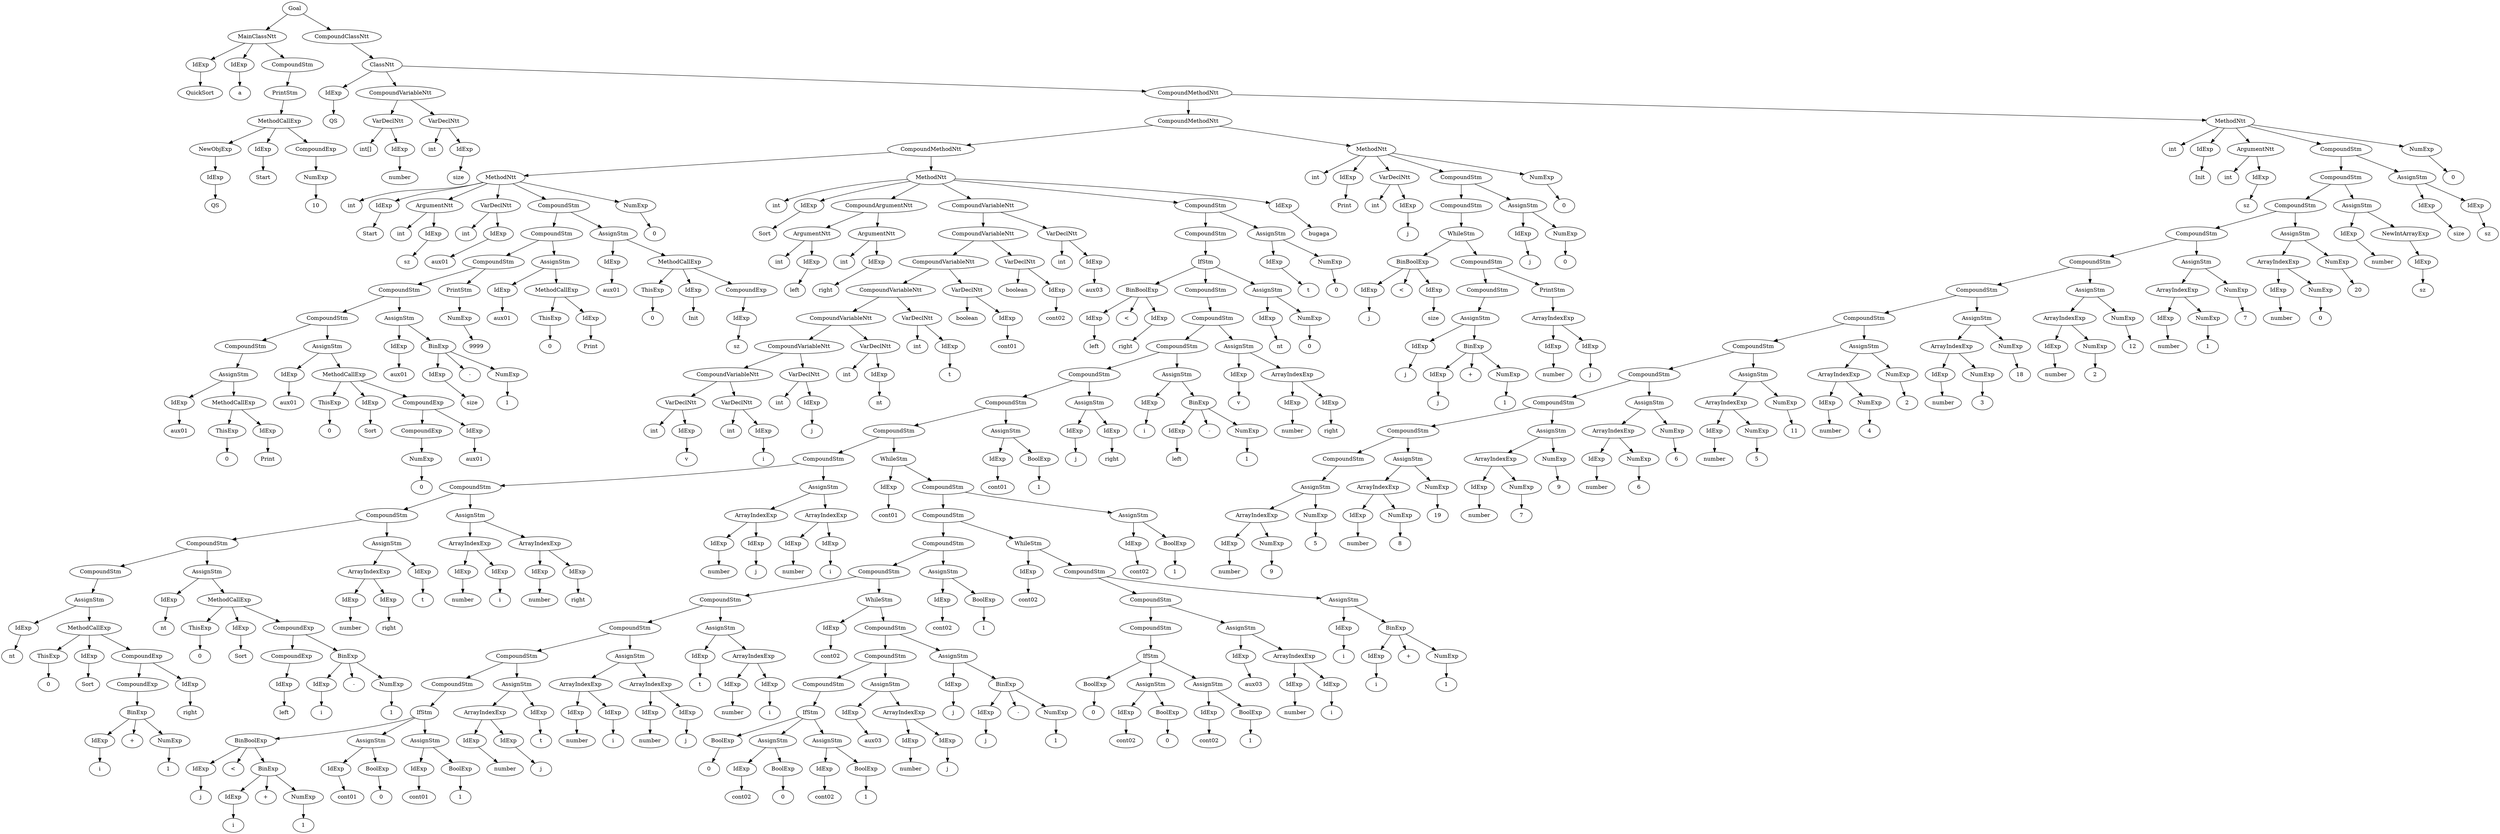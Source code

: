 digraph my_graph {
-1261427408;
-1261427408[label = "Goal"];
-1261427408->-1261434128;
-1261434128[label = "MainClassNtt"];
-1261434128->-1255141552
-1255141552[label = "IdExp"];
-1255141552->-1255141536;
-1255141536[label = "QuickSort"];
-1261434128->-1255141616
-1255141616[label = "IdExp"];
-1255141616->-1255141600;
-1255141600[label = "a"];
-1261434128->-1261434080;
-1261434080[label = "CompoundStm"];
-1261434080->-1257240656;
-1257240656[label = "PrintStm"];
-1257240656->-1261434032
-1261434032[label = "MethodCallExp"];
-1261434032->-1261433888
-1261433888[label = "NewObjExp"];
-1261433888->-1255141680
-1255141680[label = "IdExp"];
-1255141680->-1255141664;
-1255141664[label = "QS"];
-1261434032->-1255141744
-1255141744[label = "IdExp"];
-1255141744->-1255141728;
-1255141728[label = "Start"];
-1261434032->-1261433984;
-1261433984[label = "CompoundExp"];
-1261433984->-1261433936
-1261433936[label = "NumExp"];
-1261433936->-1261433920;
-1261433920[label = "10"];
-1261427408->-1261427360;
-1261427360[label = "CompoundClassNtt"];
-1261427360->-1261427312;
-1261427312[label = "ClassNtt"];
-1261427312->-1255141808
-1255141808[label = "IdExp"];
-1255141808->-1255141792;
-1255141792[label = "QS"];
-1261427312->-1261434320;
-1261434320[label = "CompoundVariableNtt"];
-1261434320->-1261434176;
-1261434176[label = "VarDeclNtt"];
-1261434176->-1257240688;
-1257240688[label = "int[]" ];
-1261434176->-1255141872
-1255141872[label = "IdExp"];
-1255141872->-1255141856;
-1255141856[label = "number"];
-1261434320->-1261434272;
-1261434272[label = "VarDeclNtt"];
-1261434272->-1257240720;
-1257240720[label = "int" ];
-1261434272->-1255141936
-1255141936[label = "IdExp"];
-1255141936->-1255141920;
-1255141920[label = "size"];
-1261427312->-1261427264;
-1261427264[label = "CompoundMethodNtt"];
-1261427264->-1261430576;
-1261430576[label = "CompoundMethodNtt"];
-1261430576->-1261429808;
-1261429808[label = "CompoundMethodNtt"];
-1261429808->-1255142960;
-1255142960[label = "MethodNtt"];
-1255142960->-1257240752;
-1257240752[label = "int" ];
-1255142960->-1255142000
-1255142000[label = "IdExp"];
-1255142000->-1255141984;
-1255141984[label = "Start"];
-1255142960->-1261434368;
-1261434368[label = "ArgumentNtt"];
-1261434368->-1257240784;
-1257240784[label = "int" ];
-1261434368->-1255142064
-1255142064[label = "IdExp"];
-1255142064->-1255142048;
-1255142048[label = "sz"];
-1255142960->-1261434464;
-1261434464[label = "VarDeclNtt"];
-1261434464->-1257240816;
-1257240816[label = "int" ];
-1261434464->-1255142128
-1255142128[label = "IdExp"];
-1255142128->-1255142112;
-1255142112[label = "aux01"];
-1255142960->-1261435760;
-1261435760[label = "CompoundStm"];
-1261435760->-1261435712;
-1261435712[label = "CompoundStm"];
-1261435712->-1261435664;
-1261435664[label = "CompoundStm"];
-1261435664->-1261435616;
-1261435616[label = "CompoundStm"];
-1261435616->-1261435568;
-1261435568[label = "CompoundStm"];
-1261435568->-1261435520;
-1261435520[label = "CompoundStm"];
-1261435520->-1261435472;
-1261435472[label = "AssignStm"];
-1261435472->-1255142832
-1255142832[label = "IdExp"];
-1255142832->-1255142816;
-1255142816[label = "aux01"];
-1261435472->-1261435424
-1261435424[label = "MethodCallExp"];
-1261435424->-1261435376
-1261435376[label = "ThisExp"];
-1261435376->-1261435360;
-1261435360[label = "0"];
-1261435424->-1255142896
-1255142896[label = "IdExp"];
-1255142896->-1255142880;
-1255142880[label = "Print"];
-1261435568->-1261435328;
-1261435328[label = "AssignStm"];
-1261435328->-1255142640
-1255142640[label = "IdExp"];
-1255142640->-1255142624;
-1255142624[label = "aux01"];
-1261435328->-1261435280
-1261435280[label = "MethodCallExp"];
-1261435280->-1261435088
-1261435088[label = "ThisExp"];
-1261435088->-1261435072;
-1261435072[label = "0"];
-1261435280->-1255142704
-1255142704[label = "IdExp"];
-1255142704->-1255142688;
-1255142688[label = "Sort"];
-1261435280->-1261435232;
-1261435232[label = "CompoundExp"];
-1261435232->-1261435184;
-1261435184[label = "CompoundExp"];
-1261435184->-1261435136
-1261435136[label = "NumExp"];
-1261435136->-1261435120;
-1261435120[label = "0"];
-1261435232->-1255142768
-1255142768[label = "IdExp"];
-1255142768->-1255142752;
-1255142752[label = "aux01"];
-1261435616->-1261435040;
-1261435040[label = "AssignStm"];
-1261435040->-1255142512
-1255142512[label = "IdExp"];
-1255142512->-1255142496;
-1255142496[label = "aux01"];
-1261435040->-1261434992;
-1261434992[label = "BinExp"];
-1261434992->-1255142576
-1255142576[label = "IdExp"];
-1255142576->-1255142560;
-1255142560[label = "size"];
-1261434992->-1261434968;
-1261434968[label = "-" ];
-1261434992->-1261434944
-1261434944[label = "NumExp"];
-1261434944->-1261434928;
-1261434928[label = "1"];
-1261435664->-1257240848;
-1257240848[label = "PrintStm"];
-1257240848->-1261434896
-1261434896[label = "NumExp"];
-1261434896->-1261434880;
-1261434880[label = "9999"];
-1261435712->-1261434848;
-1261434848[label = "AssignStm"];
-1261434848->-1255142384
-1255142384[label = "IdExp"];
-1255142384->-1255142368;
-1255142368[label = "aux01"];
-1261434848->-1261434800
-1261434800[label = "MethodCallExp"];
-1261434800->-1261434752
-1261434752[label = "ThisExp"];
-1261434752->-1261434736;
-1261434736[label = "0"];
-1261434800->-1255142448
-1255142448[label = "IdExp"];
-1255142448->-1255142432;
-1255142432[label = "Print"];
-1261435760->-1261434704;
-1261434704[label = "AssignStm"];
-1261434704->-1255142192
-1255142192[label = "IdExp"];
-1255142192->-1255142176;
-1255142176[label = "aux01"];
-1261434704->-1261434656
-1261434656[label = "MethodCallExp"];
-1261434656->-1261434560
-1261434560[label = "ThisExp"];
-1261434560->-1261434544;
-1261434544[label = "0"];
-1261434656->-1255142256
-1255142256[label = "IdExp"];
-1255142256->-1255142240;
-1255142240[label = "Init"];
-1261434656->-1261434608;
-1261434608[label = "CompoundExp"];
-1261434608->-1255142320
-1255142320[label = "IdExp"];
-1255142320->-1255142304;
-1255142304[label = "sz"];
-1255142960->-1261435808
-1261435808[label = "NumExp"];
-1261435808->-1261435792;
-1261435792[label = "0"];
-1261429808->-1255139952;
-1255139952[label = "MethodNtt"];
-1255139952->-1257240880;
-1257240880[label = "int" ];
-1255139952->-1255143024
-1255143024[label = "IdExp"];
-1255143024->-1255143008;
-1255143008[label = "Sort"];
-1255139952->-1261436048;
-1261436048[label = "CompoundArgumentNtt"];
-1261436048->-1261435904;
-1261435904[label = "ArgumentNtt"];
-1261435904->-1257240912;
-1257240912[label = "int" ];
-1261435904->-1255143088
-1255143088[label = "IdExp"];
-1255143088->-1255143072;
-1255143072[label = "left"];
-1261436048->-1261436000;
-1261436000[label = "ArgumentNtt"];
-1261436000->-1257240944;
-1257240944[label = "int" ];
-1261436000->-1255143152
-1255143152[label = "IdExp"];
-1255143152->-1255143136;
-1255143136[label = "right"];
-1255139952->-1261436816;
-1261436816[label = "CompoundVariableNtt"];
-1261436816->-1261436720;
-1261436720[label = "CompoundVariableNtt"];
-1261436720->-1261436624;
-1261436624[label = "CompoundVariableNtt"];
-1261436624->-1261436528;
-1261436528[label = "CompoundVariableNtt"];
-1261436528->-1261436432;
-1261436432[label = "CompoundVariableNtt"];
-1261436432->-1261436336;
-1261436336[label = "CompoundVariableNtt"];
-1261436336->-1261436240;
-1261436240[label = "CompoundVariableNtt"];
-1261436240->-1261436096;
-1261436096[label = "VarDeclNtt"];
-1261436096->-1257240976;
-1257240976[label = "int" ];
-1261436096->-1255143216
-1255143216[label = "IdExp"];
-1255143216->-1255143200;
-1255143200[label = "v"];
-1261436240->-1261436192;
-1261436192[label = "VarDeclNtt"];
-1261436192->-1257241008;
-1257241008[label = "int" ];
-1261436192->-1255143280
-1255143280[label = "IdExp"];
-1255143280->-1255143264;
-1255143264[label = "i"];
-1261436336->-1261436288;
-1261436288[label = "VarDeclNtt"];
-1261436288->-1257241040;
-1257241040[label = "int" ];
-1261436288->-1255143344
-1255143344[label = "IdExp"];
-1255143344->-1255143328;
-1255143328[label = "j"];
-1261436432->-1261436384;
-1261436384[label = "VarDeclNtt"];
-1261436384->-1257241072;
-1257241072[label = "int" ];
-1261436384->-1255143408
-1255143408[label = "IdExp"];
-1255143408->-1255143392;
-1255143392[label = "nt"];
-1261436528->-1261436480;
-1261436480[label = "VarDeclNtt"];
-1261436480->-1257241104;
-1257241104[label = "int" ];
-1261436480->-1255143472
-1255143472[label = "IdExp"];
-1255143472->-1255143456;
-1255143456[label = "t"];
-1261436624->-1261436576;
-1261436576[label = "VarDeclNtt"];
-1261436576->-1257241136;
-1257241136[label = "boolean" ];
-1261436576->-1255143536
-1255143536[label = "IdExp"];
-1255143536->-1255143520;
-1255143520[label = "cont01"];
-1261436720->-1261436672;
-1261436672[label = "VarDeclNtt"];
-1261436672->-1257241168;
-1257241168[label = "boolean" ];
-1261436672->-1255143600
-1255143600[label = "IdExp"];
-1255143600->-1255143584;
-1255143584[label = "cont02"];
-1261436816->-1261436768;
-1261436768[label = "VarDeclNtt"];
-1261436768->-1257241200;
-1257241200[label = "int" ];
-1261436768->-1255143664
-1255143664[label = "IdExp"];
-1255143664->-1255143648;
-1255143648[label = "aux03"];
-1255139952->-1261429760;
-1261429760[label = "CompoundStm"];
-1261429760->-1261429712;
-1261429712[label = "CompoundStm"];
-1261429712->-1261429664;
-1261429664[label = "IfStm"];
-1261429664->-1261430816;
-1261430816[label = "BinBoolExp"];
-1261430816->-1255143792
-1255143792[label = "IdExp"];
-1255143792->-1255143776;
-1255143776[label = "left"];
-1261430816->-1261430792;
-1261430792[label = "<" ];
-1261430816->-1255143856
-1255143856[label = "IdExp"];
-1255143856->-1255143840;
-1255143840[label = "right"];
-1261429664->-1261429520;
-1261429520[label = "CompoundStm"];
-1261429520->-1261429472;
-1261429472[label = "CompoundStm"];
-1261429472->-1261429424;
-1261429424[label = "CompoundStm"];
-1261429424->-1261429376;
-1261429376[label = "CompoundStm"];
-1261429376->-1261429328;
-1261429328[label = "CompoundStm"];
-1261429328->-1261429280;
-1261429280[label = "CompoundStm"];
-1261429280->-1261429232;
-1261429232[label = "CompoundStm"];
-1261429232->-1261429184;
-1261429184[label = "CompoundStm"];
-1261429184->-1261429136;
-1261429136[label = "CompoundStm"];
-1261429136->-1261429088;
-1261429088[label = "CompoundStm"];
-1261429088->-1261429040;
-1261429040[label = "CompoundStm"];
-1261429040->-1261428992;
-1261428992[label = "AssignStm"];
-1261428992->-1255139568
-1255139568[label = "IdExp"];
-1255139568->-1255139552;
-1255139552[label = "nt"];
-1261428992->-1261428944
-1261428944[label = "MethodCallExp"];
-1261428944->-1261428704
-1261428704[label = "ThisExp"];
-1261428704->-1261428688;
-1261428688[label = "0"];
-1261428944->-1255139632
-1255139632[label = "IdExp"];
-1255139632->-1255139616;
-1255139616[label = "Sort"];
-1261428944->-1261428896;
-1261428896[label = "CompoundExp"];
-1261428896->-1261428848;
-1261428848[label = "CompoundExp"];
-1261428848->-1261428800;
-1261428800[label = "BinExp"];
-1261428800->-1255139696
-1255139696[label = "IdExp"];
-1255139696->-1255139680;
-1255139680[label = "i"];
-1261428800->-1261428776;
-1261428776[label = "+" ];
-1261428800->-1261428752
-1261428752[label = "NumExp"];
-1261428752->-1261428736;
-1261428736[label = "1"];
-1261428896->-1255139760
-1255139760[label = "IdExp"];
-1255139760->-1255139744;
-1255139744[label = "right"];
-1261429088->-1261428656;
-1261428656[label = "AssignStm"];
-1261428656->-1255139312
-1255139312[label = "IdExp"];
-1255139312->-1255139296;
-1255139296[label = "nt"];
-1261428656->-1261428608
-1261428608[label = "MethodCallExp"];
-1261428608->-1261428368
-1261428368[label = "ThisExp"];
-1261428368->-1261428352;
-1261428352[label = "0"];
-1261428608->-1255139376
-1255139376[label = "IdExp"];
-1255139376->-1255139360;
-1255139360[label = "Sort"];
-1261428608->-1261428560;
-1261428560[label = "CompoundExp"];
-1261428560->-1261428416;
-1261428416[label = "CompoundExp"];
-1261428416->-1255139440
-1255139440[label = "IdExp"];
-1255139440->-1255139424;
-1255139424[label = "left"];
-1261428560->-1261428512;
-1261428512[label = "BinExp"];
-1261428512->-1255139504
-1255139504[label = "IdExp"];
-1255139504->-1255139488;
-1255139488[label = "i"];
-1261428512->-1261428488;
-1261428488[label = "-" ];
-1261428512->-1261428464
-1261428464[label = "NumExp"];
-1261428464->-1261428448;
-1261428448[label = "1"];
-1261429136->-1261428320;
-1261428320[label = "AssignStm"];
-1261428320->-1261428272
-1261428272[label = "ArrayIndexExp"];
-1261428272->-1255139120
-1255139120[label = "IdExp"];
-1255139120->-1255139104;
-1255139104[label = "number"];
-1261428272->-1255139184
-1255139184[label = "IdExp"];
-1255139184->-1255139168;
-1255139168[label = "right"];
-1261428320->-1255139248
-1255139248[label = "IdExp"];
-1255139248->-1255139232;
-1255139232[label = "t"];
-1261429184->-1261428224;
-1261428224[label = "AssignStm"];
-1261428224->-1261428128
-1261428128[label = "ArrayIndexExp"];
-1261428128->-1255138864
-1255138864[label = "IdExp"];
-1255138864->-1255138848;
-1255138848[label = "number"];
-1261428128->-1255138928
-1255138928[label = "IdExp"];
-1255138928->-1255138912;
-1255138912[label = "i"];
-1261428224->-1261428176
-1261428176[label = "ArrayIndexExp"];
-1261428176->-1255138992
-1255138992[label = "IdExp"];
-1255138992->-1255138976;
-1255138976[label = "number"];
-1261428176->-1255139056
-1255139056[label = "IdExp"];
-1255139056->-1255139040;
-1255139040[label = "right"];
-1261429232->-1261428080;
-1261428080[label = "AssignStm"];
-1261428080->-1261427984
-1261427984[label = "ArrayIndexExp"];
-1261427984->-1255138608
-1255138608[label = "IdExp"];
-1255138608->-1255138592;
-1255138592[label = "number"];
-1261427984->-1255138672
-1255138672[label = "IdExp"];
-1255138672->-1255138656;
-1255138656[label = "j"];
-1261428080->-1261428032
-1261428032[label = "ArrayIndexExp"];
-1261428032->-1255138736
-1255138736[label = "IdExp"];
-1255138736->-1255138720;
-1255138720[label = "number"];
-1261428032->-1255138800
-1255138800[label = "IdExp"];
-1255138800->-1255138784;
-1255138784[label = "i"];
-1261429280->-1261427936;
-1261427936[label = "WhileStm"];
-1261427936->-1255144432
-1255144432[label = "IdExp"];
-1255144432->-1255144416;
-1255144416[label = "cont01"];
-1261427936->-1261427888;
-1261427888[label = "CompoundStm"];
-1261427888->-1261427840;
-1261427840[label = "CompoundStm"];
-1261427840->-1261427792;
-1261427792[label = "CompoundStm"];
-1261427792->-1261427744;
-1261427744[label = "CompoundStm"];
-1261427744->-1261433840;
-1261433840[label = "CompoundStm"];
-1261433840->-1261433792;
-1261433792[label = "CompoundStm"];
-1261433792->-1261433744;
-1261433744[label = "CompoundStm"];
-1261433744->-1261433696;
-1261433696[label = "CompoundStm"];
-1261433696->-1261433648;
-1261433648[label = "IfStm"];
-1261433648->-1261433408;
-1261433408[label = "BinBoolExp"];
-1261433408->-1255138352
-1255138352[label = "IdExp"];
-1255138352->-1255138336;
-1255138336[label = "j"];
-1261433408->-1261433384;
-1261433384[label = "<" ];
-1261433408->-1261433360;
-1261433360[label = "BinExp"];
-1261433360->-1255138416
-1255138416[label = "IdExp"];
-1255138416->-1255138400;
-1255138400[label = "i"];
-1261433360->-1261433336;
-1261433336[label = "+" ];
-1261433360->-1261433312
-1261433312[label = "NumExp"];
-1261433312->-1261433296;
-1261433296[label = "1"];
-1261433648->-1261433504;
-1261433504[label = "AssignStm"];
-1261433504->-1255138480
-1255138480[label = "IdExp"];
-1255138480->-1255138464;
-1255138464[label = "cont01"];
-1261433504->-1261433456
-1261433456[label = "BoolExp"];
-1261433456->-1261433440;
-1261433440[label = "0"];
-1261433648->-1261433600;
-1261433600[label = "AssignStm"];
-1261433600->-1255138544
-1255138544[label = "IdExp"];
-1255138544->-1255138528;
-1255138528[label = "cont01"];
-1261433600->-1261433552
-1261433552[label = "BoolExp"];
-1261433552->-1261433536;
-1261433536[label = "1"];
-1261433744->-1261433264;
-1261433264[label = "AssignStm"];
-1261433264->-1261433216
-1261433216[label = "ArrayIndexExp"];
-1261433216->-1255138160
-1255138160[label = "IdExp"];
-1255138160->-1255138144;
-1255138144[label = "number"];
-1261433216->-1255138224
-1255138224[label = "IdExp"];
-1255138224->-1255138208;
-1255138208[label = "j"];
-1261433264->-1255138288
-1255138288[label = "IdExp"];
-1255138288->-1255138272;
-1255138272[label = "t"];
-1261433792->-1261433168;
-1261433168[label = "AssignStm"];
-1261433168->-1261433072
-1261433072[label = "ArrayIndexExp"];
-1261433072->-1255137904
-1255137904[label = "IdExp"];
-1255137904->-1255137888;
-1255137888[label = "number"];
-1261433072->-1255137968
-1255137968[label = "IdExp"];
-1255137968->-1255137952;
-1255137952[label = "i"];
-1261433168->-1261433120
-1261433120[label = "ArrayIndexExp"];
-1261433120->-1255138032
-1255138032[label = "IdExp"];
-1255138032->-1255138016;
-1255138016[label = "number"];
-1261433120->-1255138096
-1255138096[label = "IdExp"];
-1255138096->-1255138080;
-1255138080[label = "j"];
-1261433840->-1261433024;
-1261433024[label = "AssignStm"];
-1261433024->-1255137712
-1255137712[label = "IdExp"];
-1255137712->-1255137696;
-1255137696[label = "t"];
-1261433024->-1261432976
-1261432976[label = "ArrayIndexExp"];
-1261432976->-1255137776
-1255137776[label = "IdExp"];
-1255137776->-1255137760;
-1255137760[label = "number"];
-1261432976->-1255137840
-1255137840[label = "IdExp"];
-1255137840->-1255137824;
-1255137824[label = "i"];
-1261427744->-1261432928;
-1261432928[label = "WhileStm"];
-1261432928->-1255145264
-1255145264[label = "IdExp"];
-1255145264->-1255145248;
-1255145248[label = "cont02"];
-1261432928->-1261432880;
-1261432880[label = "CompoundStm"];
-1261432880->-1261432832;
-1261432832[label = "CompoundStm"];
-1261432832->-1261432784;
-1261432784[label = "CompoundStm"];
-1261432784->-1261432736;
-1261432736[label = "IfStm"];
-1261432736->-1261432496
-1261432496[label = "BoolExp"];
-1261432496->-1261432480;
-1261432480[label = "0"];
-1261432736->-1261432592;
-1261432592[label = "AssignStm"];
-1261432592->-1255137584
-1255137584[label = "IdExp"];
-1255137584->-1255137568;
-1255137568[label = "cont02"];
-1261432592->-1261432544
-1261432544[label = "BoolExp"];
-1261432544->-1261432528;
-1261432528[label = "0"];
-1261432736->-1261432688;
-1261432688[label = "AssignStm"];
-1261432688->-1255137648
-1255137648[label = "IdExp"];
-1255137648->-1255137632;
-1255137632[label = "cont02"];
-1261432688->-1261432640
-1261432640[label = "BoolExp"];
-1261432640->-1261432624;
-1261432624[label = "1"];
-1261432832->-1261432400;
-1261432400[label = "AssignStm"];
-1261432400->-1255145456
-1255145456[label = "IdExp"];
-1255145456->-1255145440;
-1255145440[label = "aux03"];
-1261432400->-1261432352
-1261432352[label = "ArrayIndexExp"];
-1261432352->-1255137328
-1255137328[label = "IdExp"];
-1255137328->-1255137312;
-1255137312[label = "number"];
-1261432352->-1255137392
-1255137392[label = "IdExp"];
-1255137392->-1255137376;
-1255137376[label = "j"];
-1261432880->-1261432304;
-1261432304[label = "AssignStm"];
-1261432304->-1255145328
-1255145328[label = "IdExp"];
-1255145328->-1255145312;
-1255145312[label = "j"];
-1261432304->-1261432256;
-1261432256[label = "BinExp"];
-1261432256->-1255145392
-1255145392[label = "IdExp"];
-1255145392->-1255145376;
-1255145376[label = "j"];
-1261432256->-1261432232;
-1261432232[label = "-" ];
-1261432256->-1261432208
-1261432208[label = "NumExp"];
-1261432208->-1261432192;
-1261432192[label = "1"];
-1261427792->-1261432160;
-1261432160[label = "AssignStm"];
-1261432160->-1255145200
-1255145200[label = "IdExp"];
-1255145200->-1255145184;
-1255145184[label = "cont02"];
-1261432160->-1261432112
-1261432112[label = "BoolExp"];
-1261432112->-1261432096;
-1261432096[label = "1"];
-1261427840->-1261432064;
-1261432064[label = "WhileStm"];
-1261432064->-1255144560
-1255144560[label = "IdExp"];
-1255144560->-1255144544;
-1255144544[label = "cont02"];
-1261432064->-1261432016;
-1261432016[label = "CompoundStm"];
-1261432016->-1261431968;
-1261431968[label = "CompoundStm"];
-1261431968->-1261431920;
-1261431920[label = "CompoundStm"];
-1261431920->-1261431872;
-1261431872[label = "IfStm"];
-1261431872->-1261431632
-1261431632[label = "BoolExp"];
-1261431632->-1261431616;
-1261431616[label = "0"];
-1261431872->-1261431728;
-1261431728[label = "AssignStm"];
-1261431728->-1255145072
-1255145072[label = "IdExp"];
-1255145072->-1255145056;
-1255145056[label = "cont02"];
-1261431728->-1261431680
-1261431680[label = "BoolExp"];
-1261431680->-1261431664;
-1261431664[label = "0"];
-1261431872->-1261431824;
-1261431824[label = "AssignStm"];
-1261431824->-1255145136
-1255145136[label = "IdExp"];
-1255145136->-1255145120;
-1255145120[label = "cont02"];
-1261431824->-1261431776
-1261431776[label = "BoolExp"];
-1261431776->-1261431760;
-1261431760[label = "1"];
-1261431968->-1261431536;
-1261431536[label = "AssignStm"];
-1261431536->-1255144752
-1255144752[label = "IdExp"];
-1255144752->-1255144736;
-1255144736[label = "aux03"];
-1261431536->-1261431488
-1261431488[label = "ArrayIndexExp"];
-1261431488->-1255144816
-1255144816[label = "IdExp"];
-1255144816->-1255144800;
-1255144800[label = "number"];
-1261431488->-1255144880
-1255144880[label = "IdExp"];
-1255144880->-1255144864;
-1255144864[label = "i"];
-1261432016->-1261431440;
-1261431440[label = "AssignStm"];
-1261431440->-1255144624
-1255144624[label = "IdExp"];
-1255144624->-1255144608;
-1255144608[label = "i"];
-1261431440->-1261431392;
-1261431392[label = "BinExp"];
-1261431392->-1255144688
-1255144688[label = "IdExp"];
-1255144688->-1255144672;
-1255144672[label = "i"];
-1261431392->-1261431368;
-1261431368[label = "+" ];
-1261431392->-1261431344
-1261431344[label = "NumExp"];
-1261431344->-1261431328;
-1261431328[label = "1"];
-1261427888->-1261431296;
-1261431296[label = "AssignStm"];
-1261431296->-1255144496
-1255144496[label = "IdExp"];
-1255144496->-1255144480;
-1255144480[label = "cont02"];
-1261431296->-1261431248
-1261431248[label = "BoolExp"];
-1261431248->-1261431232;
-1261431232[label = "1"];
-1261429328->-1261431200;
-1261431200[label = "AssignStm"];
-1261431200->-1255144368
-1255144368[label = "IdExp"];
-1255144368->-1255144352;
-1255144352[label = "cont01"];
-1261431200->-1261431152
-1261431152[label = "BoolExp"];
-1261431152->-1261431136;
-1261431136[label = "1"];
-1261429376->-1261431104;
-1261431104[label = "AssignStm"];
-1261431104->-1255144240
-1255144240[label = "IdExp"];
-1255144240->-1255144224;
-1255144224[label = "j"];
-1261431104->-1255144304
-1255144304[label = "IdExp"];
-1255144304->-1255144288;
-1255144288[label = "right"];
-1261429424->-1261431056;
-1261431056[label = "AssignStm"];
-1261431056->-1255144112
-1255144112[label = "IdExp"];
-1255144112->-1255144096;
-1255144096[label = "i"];
-1261431056->-1261431008;
-1261431008[label = "BinExp"];
-1261431008->-1255144176
-1255144176[label = "IdExp"];
-1255144176->-1255144160;
-1255144160[label = "left"];
-1261431008->-1261430984;
-1261430984[label = "-" ];
-1261431008->-1261430960
-1261430960[label = "NumExp"];
-1261430960->-1261430944;
-1261430944[label = "1"];
-1261429472->-1261430912;
-1261430912[label = "AssignStm"];
-1261430912->-1255143920
-1255143920[label = "IdExp"];
-1255143920->-1255143904;
-1255143904[label = "v"];
-1261430912->-1261430864
-1261430864[label = "ArrayIndexExp"];
-1261430864->-1255143984
-1255143984[label = "IdExp"];
-1255143984->-1255143968;
-1255143968[label = "number"];
-1261430864->-1255144048
-1255144048[label = "IdExp"];
-1255144048->-1255144032;
-1255144032[label = "right"];
-1261429664->-1261429616;
-1261429616[label = "AssignStm"];
-1261429616->-1255139824
-1255139824[label = "IdExp"];
-1255139824->-1255139808;
-1255139808[label = "nt"];
-1261429616->-1261429568
-1261429568[label = "NumExp"];
-1261429568->-1261429552;
-1261429552[label = "0"];
-1261429760->-1261436912;
-1261436912[label = "AssignStm"];
-1261436912->-1255143728
-1255143728[label = "IdExp"];
-1255143728->-1255143712;
-1255143712[label = "t"];
-1261436912->-1261436864
-1261436864[label = "NumExp"];
-1261436864->-1261436848;
-1261436848[label = "0"];
-1255139952->-1255139888
-1255139888[label = "IdExp"];
-1255139888->-1255139872;
-1255139872[label = "bugaga"];
-1261430576->-1255140592;
-1255140592[label = "MethodNtt"];
-1255140592->-1257241232;
-1257241232[label = "int" ];
-1255140592->-1255140016
-1255140016[label = "IdExp"];
-1255140016->-1255140000;
-1255140000[label = "Print"];
-1255140592->-1261429856;
-1261429856[label = "VarDeclNtt"];
-1261429856->-1257241264;
-1257241264[label = "int" ];
-1261429856->-1255140080
-1255140080[label = "IdExp"];
-1255140080->-1255140064;
-1255140064[label = "j"];
-1255140592->-1261430480;
-1261430480[label = "CompoundStm"];
-1261430480->-1261430432;
-1261430432[label = "CompoundStm"];
-1261430432->-1261430384;
-1261430384[label = "WhileStm"];
-1261430384->-1261430048;
-1261430048[label = "BinBoolExp"];
-1261430048->-1255140208
-1255140208[label = "IdExp"];
-1255140208->-1255140192;
-1255140192[label = "j"];
-1261430048->-1261430024;
-1261430024[label = "<" ];
-1261430048->-1255140272
-1255140272[label = "IdExp"];
-1255140272->-1255140256;
-1255140256[label = "size"];
-1261430384->-1261430336;
-1261430336[label = "CompoundStm"];
-1261430336->-1261430288;
-1261430288[label = "CompoundStm"];
-1261430288->-1261430240;
-1261430240[label = "AssignStm"];
-1261430240->-1255140464
-1255140464[label = "IdExp"];
-1255140464->-1255140448;
-1255140448[label = "j"];
-1261430240->-1261430192;
-1261430192[label = "BinExp"];
-1261430192->-1255140528
-1255140528[label = "IdExp"];
-1255140528->-1255140512;
-1255140512[label = "j"];
-1261430192->-1261430168;
-1261430168[label = "+" ];
-1261430192->-1261430144
-1261430144[label = "NumExp"];
-1261430144->-1261430128;
-1261430128[label = "1"];
-1261430336->-1257241296;
-1257241296[label = "PrintStm"];
-1257241296->-1261430096
-1261430096[label = "ArrayIndexExp"];
-1261430096->-1255140336
-1255140336[label = "IdExp"];
-1255140336->-1255140320;
-1255140320[label = "number"];
-1261430096->-1255140400
-1255140400[label = "IdExp"];
-1255140400->-1255140384;
-1255140384[label = "j"];
-1261430480->-1261430000;
-1261430000[label = "AssignStm"];
-1261430000->-1255140144
-1255140144[label = "IdExp"];
-1255140144->-1255140128;
-1255140128[label = "j"];
-1261430000->-1261429952
-1261429952[label = "NumExp"];
-1261429952->-1261429936;
-1261429936[label = "0"];
-1255140592->-1261430528
-1261430528[label = "NumExp"];
-1261430528->-1261430512;
-1261430512[label = "0"];
-1261427264->-1255133488;
-1255133488[label = "MethodNtt"];
-1255133488->-1257241328;
-1257241328[label = "int" ];
-1255133488->-1255140656
-1255140656[label = "IdExp"];
-1255140656->-1255140640;
-1255140640[label = "Init"];
-1255133488->-1261430624;
-1261430624[label = "ArgumentNtt"];
-1261430624->-1257241360;
-1257241360[label = "int" ];
-1261430624->-1255140720
-1255140720[label = "IdExp"];
-1255140720->-1255140704;
-1255140704[label = "sz"];
-1255133488->-1261427168;
-1261427168[label = "CompoundStm"];
-1261427168->-1261427120;
-1261427120[label = "CompoundStm"];
-1261427120->-1261427072;
-1261427072[label = "CompoundStm"];
-1261427072->-1261427024;
-1261427024[label = "CompoundStm"];
-1261427024->-1261426976;
-1261426976[label = "CompoundStm"];
-1261426976->-1261426928;
-1261426928[label = "CompoundStm"];
-1261426928->-1261426880;
-1261426880[label = "CompoundStm"];
-1261426880->-1261426832;
-1261426832[label = "CompoundStm"];
-1261426832->-1261426784;
-1261426784[label = "CompoundStm"];
-1261426784->-1261426736;
-1261426736[label = "CompoundStm"];
-1261426736->-1261426688;
-1261426688[label = "CompoundStm"];
-1261426688->-1261426640;
-1261426640[label = "CompoundStm"];
-1261426640->-1261426592;
-1261426592[label = "AssignStm"];
-1261426592->-1261426496
-1261426496[label = "ArrayIndexExp"];
-1261426496->-1255133424
-1255133424[label = "IdExp"];
-1255133424->-1255133408;
-1255133408[label = "number"];
-1261426496->-1261426448
-1261426448[label = "NumExp"];
-1261426448->-1261426432;
-1261426432[label = "9"];
-1261426592->-1261426544
-1261426544[label = "NumExp"];
-1261426544->-1261426528;
-1261426528[label = "5"];
-1261426688->-1261426400;
-1261426400[label = "AssignStm"];
-1261426400->-1261426304
-1261426304[label = "ArrayIndexExp"];
-1261426304->-1255133360
-1255133360[label = "IdExp"];
-1255133360->-1255133344;
-1255133344[label = "number"];
-1261426304->-1261426256
-1261426256[label = "NumExp"];
-1261426256->-1261426240;
-1261426240[label = "8"];
-1261426400->-1261426352
-1261426352[label = "NumExp"];
-1261426352->-1261426336;
-1261426336[label = "19"];
-1261426736->-1261426208;
-1261426208[label = "AssignStm"];
-1261426208->-1261426112
-1261426112[label = "ArrayIndexExp"];
-1261426112->-1255133296
-1255133296[label = "IdExp"];
-1255133296->-1255133280;
-1255133280[label = "number"];
-1261426112->-1261426064
-1261426064[label = "NumExp"];
-1261426064->-1261426048;
-1261426048[label = "7"];
-1261426208->-1261426160
-1261426160[label = "NumExp"];
-1261426160->-1261426144;
-1261426144[label = "9"];
-1261426784->-1261426016;
-1261426016[label = "AssignStm"];
-1261426016->-1261425920
-1261425920[label = "ArrayIndexExp"];
-1261425920->-1255133232
-1255133232[label = "IdExp"];
-1255133232->-1255133216;
-1255133216[label = "number"];
-1261425920->-1261425872
-1261425872[label = "NumExp"];
-1261425872->-1261425856;
-1261425856[label = "6"];
-1261426016->-1261425968
-1261425968[label = "NumExp"];
-1261425968->-1261425952;
-1261425952[label = "6"];
-1261426832->-1261425824;
-1261425824[label = "AssignStm"];
-1261425824->-1261425728
-1261425728[label = "ArrayIndexExp"];
-1261425728->-1255141360
-1255141360[label = "IdExp"];
-1255141360->-1255141344;
-1255141344[label = "number"];
-1261425728->-1261425680
-1261425680[label = "NumExp"];
-1261425680->-1261425664;
-1261425664[label = "5"];
-1261425824->-1261425776
-1261425776[label = "NumExp"];
-1261425776->-1261425760;
-1261425760[label = "11"];
-1261426880->-1261425632;
-1261425632[label = "AssignStm"];
-1261425632->-1261425536
-1261425536[label = "ArrayIndexExp"];
-1261425536->-1255141296
-1255141296[label = "IdExp"];
-1255141296->-1255141280;
-1255141280[label = "number"];
-1261425536->-1261425488
-1261425488[label = "NumExp"];
-1261425488->-1261425472;
-1261425472[label = "4"];
-1261425632->-1261425584
-1261425584[label = "NumExp"];
-1261425584->-1261425568;
-1261425568[label = "2"];
-1261426928->-1261425440;
-1261425440[label = "AssignStm"];
-1261425440->-1261425344
-1261425344[label = "ArrayIndexExp"];
-1261425344->-1255141232
-1255141232[label = "IdExp"];
-1255141232->-1255141216;
-1255141216[label = "number"];
-1261425344->-1261425296
-1261425296[label = "NumExp"];
-1261425296->-1261425280;
-1261425280[label = "3"];
-1261425440->-1261425392
-1261425392[label = "NumExp"];
-1261425392->-1261425376;
-1261425376[label = "18"];
-1261426976->-1261425248;
-1261425248[label = "AssignStm"];
-1261425248->-1261425152
-1261425152[label = "ArrayIndexExp"];
-1261425152->-1255141168
-1255141168[label = "IdExp"];
-1255141168->-1255141152;
-1255141152[label = "number"];
-1261425152->-1261425104
-1261425104[label = "NumExp"];
-1261425104->-1261425088;
-1261425088[label = "2"];
-1261425248->-1261425200
-1261425200[label = "NumExp"];
-1261425200->-1261425184;
-1261425184[label = "12"];
-1261427024->-1261425056;
-1261425056[label = "AssignStm"];
-1261425056->-1261424960
-1261424960[label = "ArrayIndexExp"];
-1261424960->-1255141104
-1255141104[label = "IdExp"];
-1255141104->-1255141088;
-1255141088[label = "number"];
-1261424960->-1261424912
-1261424912[label = "NumExp"];
-1261424912->-1261424896;
-1261424896[label = "1"];
-1261425056->-1261425008
-1261425008[label = "NumExp"];
-1261425008->-1261424992;
-1261424992[label = "7"];
-1261427072->-1261424864;
-1261424864[label = "AssignStm"];
-1261424864->-1261424768
-1261424768[label = "ArrayIndexExp"];
-1261424768->-1255141040
-1255141040[label = "IdExp"];
-1255141040->-1255141024;
-1255141024[label = "number"];
-1261424768->-1261424720
-1261424720[label = "NumExp"];
-1261424720->-1261424704;
-1261424704[label = "0"];
-1261424864->-1261424816
-1261424816[label = "NumExp"];
-1261424816->-1261424800;
-1261424800[label = "20"];
-1261427120->-1261424672;
-1261424672[label = "AssignStm"];
-1261424672->-1255140912
-1255140912[label = "IdExp"];
-1255140912->-1255140896;
-1255140896[label = "number"];
-1261424672->-1261430768
-1261430768[label = "NewIntArrayExp"];
-1261430768->-1255140976
-1255140976[label = "IdExp"];
-1255140976->-1255140960;
-1255140960[label = "sz"];
-1261427168->-1261430720;
-1261430720[label = "AssignStm"];
-1261430720->-1255140784
-1255140784[label = "IdExp"];
-1255140784->-1255140768;
-1255140768[label = "size"];
-1261430720->-1255140848
-1255140848[label = "IdExp"];
-1255140848->-1255140832;
-1255140832[label = "sz"];
-1255133488->-1261427216
-1261427216[label = "NumExp"];
-1261427216->-1261427200;
-1261427200[label = "0"];

}